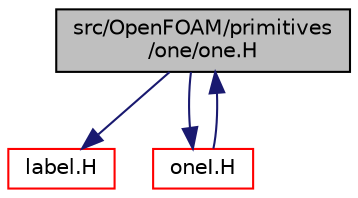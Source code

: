 digraph "src/OpenFOAM/primitives/one/one.H"
{
  bgcolor="transparent";
  edge [fontname="Helvetica",fontsize="10",labelfontname="Helvetica",labelfontsize="10"];
  node [fontname="Helvetica",fontsize="10",shape=record];
  Node1 [label="src/OpenFOAM/primitives\l/one/one.H",height=0.2,width=0.4,color="black", fillcolor="grey75", style="filled", fontcolor="black"];
  Node1 -> Node2 [color="midnightblue",fontsize="10",style="solid",fontname="Helvetica"];
  Node2 [label="label.H",height=0.2,width=0.4,color="red",URL="$a09050.html"];
  Node1 -> Node3 [color="midnightblue",fontsize="10",style="solid",fontname="Helvetica"];
  Node3 [label="oneI.H",height=0.2,width=0.4,color="red",URL="$a09075.html"];
  Node3 -> Node1 [color="midnightblue",fontsize="10",style="solid",fontname="Helvetica"];
}
